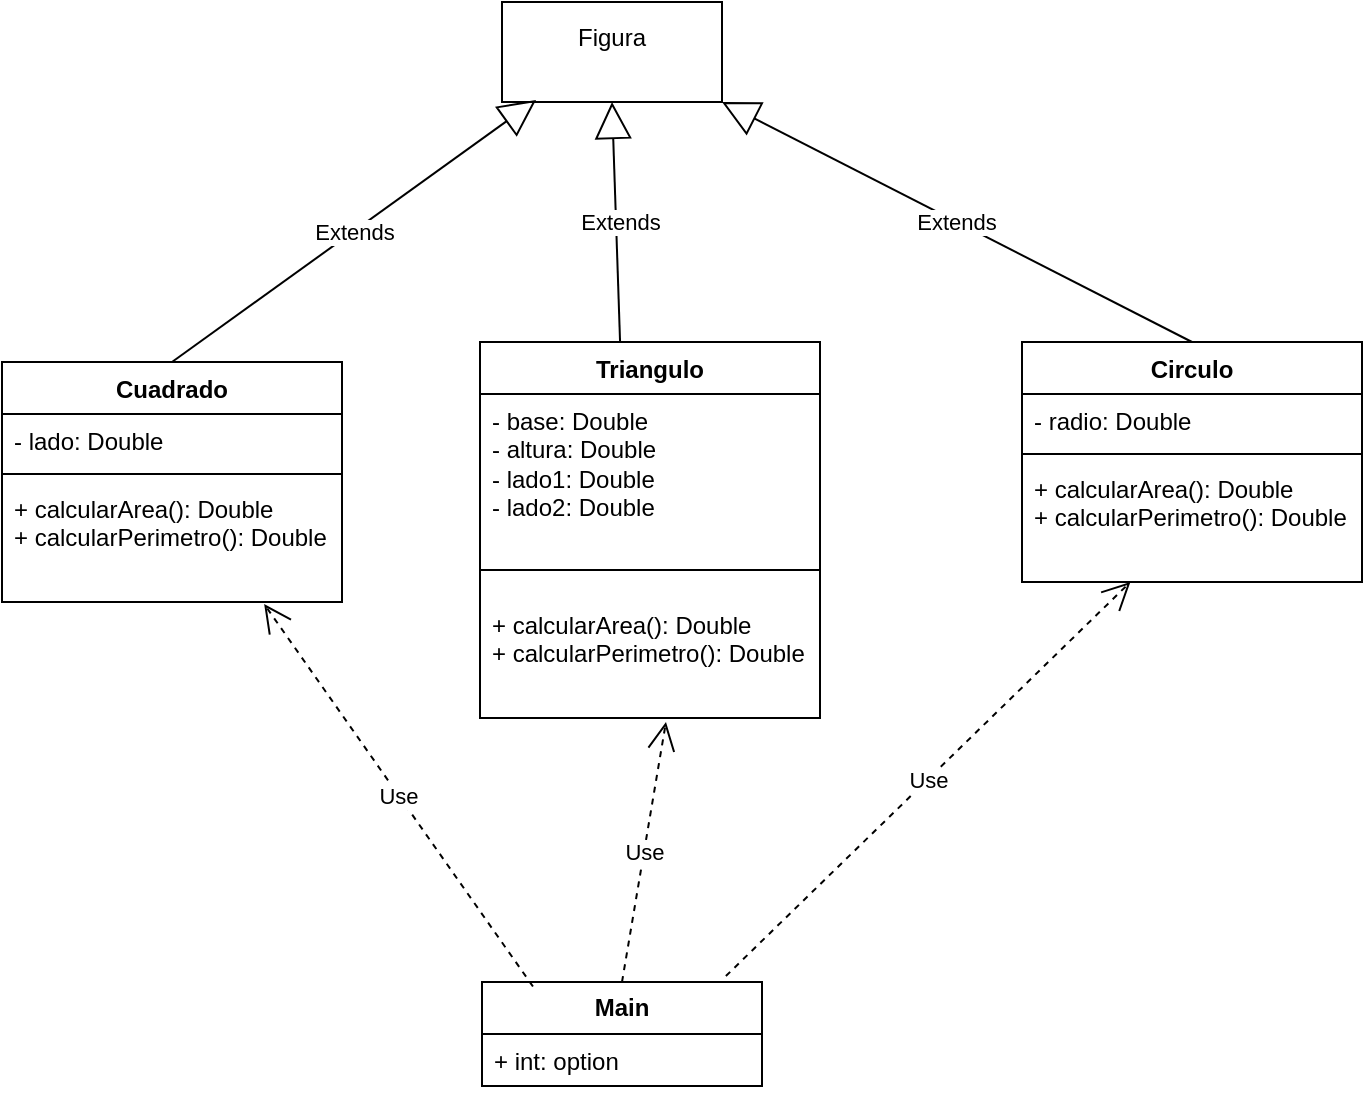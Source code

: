 <mxfile version="24.0.0" type="github">
  <diagram name="Página-1" id="c4E_8iyC3CnI2KJ_ti9L">
    <mxGraphModel dx="786" dy="699" grid="1" gridSize="10" guides="1" tooltips="1" connect="1" arrows="1" fold="1" page="1" pageScale="1" pageWidth="827" pageHeight="1169" math="0" shadow="0">
      <root>
        <mxCell id="0" />
        <mxCell id="1" parent="0" />
        <mxCell id="eA_Vjyv5h-BQfGXNcs9d-1" value="Figura&lt;div&gt;&lt;br&gt;&lt;/div&gt;" style="html=1;whiteSpace=wrap;" vertex="1" parent="1">
          <mxGeometry x="340" y="50" width="110" height="50" as="geometry" />
        </mxCell>
        <mxCell id="eA_Vjyv5h-BQfGXNcs9d-2" value="Cuadrado" style="swimlane;fontStyle=1;align=center;verticalAlign=top;childLayout=stackLayout;horizontal=1;startSize=26;horizontalStack=0;resizeParent=1;resizeParentMax=0;resizeLast=0;collapsible=1;marginBottom=0;whiteSpace=wrap;html=1;" vertex="1" parent="1">
          <mxGeometry x="90" y="230" width="170" height="120" as="geometry" />
        </mxCell>
        <mxCell id="eA_Vjyv5h-BQfGXNcs9d-3" value="- lado: Double" style="text;strokeColor=none;fillColor=none;align=left;verticalAlign=top;spacingLeft=4;spacingRight=4;overflow=hidden;rotatable=0;points=[[0,0.5],[1,0.5]];portConstraint=eastwest;whiteSpace=wrap;html=1;" vertex="1" parent="eA_Vjyv5h-BQfGXNcs9d-2">
          <mxGeometry y="26" width="170" height="26" as="geometry" />
        </mxCell>
        <mxCell id="eA_Vjyv5h-BQfGXNcs9d-4" value="" style="line;strokeWidth=1;fillColor=none;align=left;verticalAlign=middle;spacingTop=-1;spacingLeft=3;spacingRight=3;rotatable=0;labelPosition=right;points=[];portConstraint=eastwest;strokeColor=inherit;" vertex="1" parent="eA_Vjyv5h-BQfGXNcs9d-2">
          <mxGeometry y="52" width="170" height="8" as="geometry" />
        </mxCell>
        <mxCell id="eA_Vjyv5h-BQfGXNcs9d-5" value="+ calcularArea(): Double&lt;div&gt;+ calcularPerimetro(): Double&lt;br&gt;&lt;/div&gt;" style="text;strokeColor=none;fillColor=none;align=left;verticalAlign=top;spacingLeft=4;spacingRight=4;overflow=hidden;rotatable=0;points=[[0,0.5],[1,0.5]];portConstraint=eastwest;whiteSpace=wrap;html=1;" vertex="1" parent="eA_Vjyv5h-BQfGXNcs9d-2">
          <mxGeometry y="60" width="170" height="60" as="geometry" />
        </mxCell>
        <mxCell id="eA_Vjyv5h-BQfGXNcs9d-10" value="Triangulo" style="swimlane;fontStyle=1;align=center;verticalAlign=top;childLayout=stackLayout;horizontal=1;startSize=26;horizontalStack=0;resizeParent=1;resizeParentMax=0;resizeLast=0;collapsible=1;marginBottom=0;whiteSpace=wrap;html=1;" vertex="1" parent="1">
          <mxGeometry x="329" y="220" width="170" height="188" as="geometry" />
        </mxCell>
        <mxCell id="eA_Vjyv5h-BQfGXNcs9d-11" value="- base: Double&lt;div&gt;- altura: Double&lt;br&gt;&lt;/div&gt;&lt;div&gt;- lado1: Double&lt;/div&gt;&lt;div&gt;- lado2: Double&lt;br&gt;&lt;/div&gt;" style="text;strokeColor=none;fillColor=none;align=left;verticalAlign=top;spacingLeft=4;spacingRight=4;overflow=hidden;rotatable=0;points=[[0,0.5],[1,0.5]];portConstraint=eastwest;whiteSpace=wrap;html=1;" vertex="1" parent="eA_Vjyv5h-BQfGXNcs9d-10">
          <mxGeometry y="26" width="170" height="74" as="geometry" />
        </mxCell>
        <mxCell id="eA_Vjyv5h-BQfGXNcs9d-12" value="" style="line;strokeWidth=1;fillColor=none;align=left;verticalAlign=middle;spacingTop=-1;spacingLeft=3;spacingRight=3;rotatable=0;labelPosition=right;points=[];portConstraint=eastwest;strokeColor=inherit;" vertex="1" parent="eA_Vjyv5h-BQfGXNcs9d-10">
          <mxGeometry y="100" width="170" height="28" as="geometry" />
        </mxCell>
        <mxCell id="eA_Vjyv5h-BQfGXNcs9d-13" value="+ calcularArea(): Double&lt;div&gt;+ calcularPerimetro(): Double&lt;br&gt;&lt;/div&gt;" style="text;strokeColor=none;fillColor=none;align=left;verticalAlign=top;spacingLeft=4;spacingRight=4;overflow=hidden;rotatable=0;points=[[0,0.5],[1,0.5]];portConstraint=eastwest;whiteSpace=wrap;html=1;" vertex="1" parent="eA_Vjyv5h-BQfGXNcs9d-10">
          <mxGeometry y="128" width="170" height="60" as="geometry" />
        </mxCell>
        <mxCell id="eA_Vjyv5h-BQfGXNcs9d-15" value="Extends" style="endArrow=block;endSize=16;endFill=0;html=1;rounded=0;exitX=0.5;exitY=0;exitDx=0;exitDy=0;entryX=0.155;entryY=0.98;entryDx=0;entryDy=0;entryPerimeter=0;" edge="1" parent="1" source="eA_Vjyv5h-BQfGXNcs9d-2" target="eA_Vjyv5h-BQfGXNcs9d-1">
          <mxGeometry width="160" relative="1" as="geometry">
            <mxPoint x="210" y="425" as="sourcePoint" />
            <mxPoint x="110" y="585" as="targetPoint" />
          </mxGeometry>
        </mxCell>
        <mxCell id="eA_Vjyv5h-BQfGXNcs9d-16" value="Extends" style="endArrow=block;endSize=16;endFill=0;html=1;rounded=0;exitX=0.412;exitY=0;exitDx=0;exitDy=0;entryX=0.5;entryY=1;entryDx=0;entryDy=0;exitPerimeter=0;" edge="1" parent="1" source="eA_Vjyv5h-BQfGXNcs9d-10" target="eA_Vjyv5h-BQfGXNcs9d-1">
          <mxGeometry x="-0.001" y="-2" width="160" relative="1" as="geometry">
            <mxPoint x="210" y="110.94" as="sourcePoint" />
            <mxPoint x="213.02" y="230.0" as="targetPoint" />
            <mxPoint as="offset" />
          </mxGeometry>
        </mxCell>
        <mxCell id="eA_Vjyv5h-BQfGXNcs9d-17" value="Extends" style="endArrow=block;endSize=16;endFill=0;html=1;rounded=0;exitX=0.5;exitY=0;exitDx=0;exitDy=0;entryX=1;entryY=1;entryDx=0;entryDy=0;" edge="1" parent="1" source="eA_Vjyv5h-BQfGXNcs9d-18" target="eA_Vjyv5h-BQfGXNcs9d-1">
          <mxGeometry width="160" relative="1" as="geometry">
            <mxPoint x="550" y="150" as="sourcePoint" />
            <mxPoint x="710" y="150" as="targetPoint" />
          </mxGeometry>
        </mxCell>
        <mxCell id="eA_Vjyv5h-BQfGXNcs9d-18" value="Circulo" style="swimlane;fontStyle=1;align=center;verticalAlign=top;childLayout=stackLayout;horizontal=1;startSize=26;horizontalStack=0;resizeParent=1;resizeParentMax=0;resizeLast=0;collapsible=1;marginBottom=0;whiteSpace=wrap;html=1;" vertex="1" parent="1">
          <mxGeometry x="600" y="220" width="170" height="120" as="geometry" />
        </mxCell>
        <mxCell id="eA_Vjyv5h-BQfGXNcs9d-19" value="- radio: Double" style="text;strokeColor=none;fillColor=none;align=left;verticalAlign=top;spacingLeft=4;spacingRight=4;overflow=hidden;rotatable=0;points=[[0,0.5],[1,0.5]];portConstraint=eastwest;whiteSpace=wrap;html=1;" vertex="1" parent="eA_Vjyv5h-BQfGXNcs9d-18">
          <mxGeometry y="26" width="170" height="26" as="geometry" />
        </mxCell>
        <mxCell id="eA_Vjyv5h-BQfGXNcs9d-20" value="" style="line;strokeWidth=1;fillColor=none;align=left;verticalAlign=middle;spacingTop=-1;spacingLeft=3;spacingRight=3;rotatable=0;labelPosition=right;points=[];portConstraint=eastwest;strokeColor=inherit;" vertex="1" parent="eA_Vjyv5h-BQfGXNcs9d-18">
          <mxGeometry y="52" width="170" height="8" as="geometry" />
        </mxCell>
        <mxCell id="eA_Vjyv5h-BQfGXNcs9d-21" value="+ calcularArea(): Double&lt;div&gt;+ calcularPerimetro(): Double&lt;br&gt;&lt;/div&gt;" style="text;strokeColor=none;fillColor=none;align=left;verticalAlign=top;spacingLeft=4;spacingRight=4;overflow=hidden;rotatable=0;points=[[0,0.5],[1,0.5]];portConstraint=eastwest;whiteSpace=wrap;html=1;" vertex="1" parent="eA_Vjyv5h-BQfGXNcs9d-18">
          <mxGeometry y="60" width="170" height="60" as="geometry" />
        </mxCell>
        <mxCell id="eA_Vjyv5h-BQfGXNcs9d-22" value="&lt;b&gt;Main&lt;/b&gt;" style="swimlane;fontStyle=0;childLayout=stackLayout;horizontal=1;startSize=26;fillColor=none;horizontalStack=0;resizeParent=1;resizeParentMax=0;resizeLast=0;collapsible=1;marginBottom=0;whiteSpace=wrap;html=1;" vertex="1" parent="1">
          <mxGeometry x="330" y="540" width="140" height="52" as="geometry">
            <mxRectangle x="330" y="540" width="170" height="70" as="alternateBounds" />
          </mxGeometry>
        </mxCell>
        <mxCell id="eA_Vjyv5h-BQfGXNcs9d-23" value="+ int: option" style="text;strokeColor=none;fillColor=none;align=left;verticalAlign=top;spacingLeft=4;spacingRight=4;overflow=hidden;rotatable=0;points=[[0,0.5],[1,0.5]];portConstraint=eastwest;whiteSpace=wrap;html=1;" vertex="1" parent="eA_Vjyv5h-BQfGXNcs9d-22">
          <mxGeometry y="26" width="140" height="26" as="geometry" />
        </mxCell>
        <mxCell id="eA_Vjyv5h-BQfGXNcs9d-26" value="Use" style="endArrow=open;endSize=12;dashed=1;html=1;rounded=0;exitX=0.182;exitY=0.043;exitDx=0;exitDy=0;exitPerimeter=0;entryX=0.771;entryY=1.017;entryDx=0;entryDy=0;entryPerimeter=0;" edge="1" parent="1" source="eA_Vjyv5h-BQfGXNcs9d-22" target="eA_Vjyv5h-BQfGXNcs9d-5">
          <mxGeometry width="160" relative="1" as="geometry">
            <mxPoint x="320" y="360" as="sourcePoint" />
            <mxPoint x="480" y="360" as="targetPoint" />
          </mxGeometry>
        </mxCell>
        <mxCell id="eA_Vjyv5h-BQfGXNcs9d-27" value="Use" style="endArrow=open;endSize=12;dashed=1;html=1;rounded=0;entryX=0.547;entryY=1.033;entryDx=0;entryDy=0;entryPerimeter=0;exitX=0.5;exitY=0;exitDx=0;exitDy=0;" edge="1" parent="1" source="eA_Vjyv5h-BQfGXNcs9d-22" target="eA_Vjyv5h-BQfGXNcs9d-13">
          <mxGeometry width="160" relative="1" as="geometry">
            <mxPoint x="410" y="530" as="sourcePoint" />
            <mxPoint x="397" y="419" as="targetPoint" />
          </mxGeometry>
        </mxCell>
        <mxCell id="eA_Vjyv5h-BQfGXNcs9d-28" value="Use" style="endArrow=open;endSize=12;dashed=1;html=1;rounded=0;exitX=0.871;exitY=-0.057;exitDx=0;exitDy=0;exitPerimeter=0;" edge="1" parent="1" source="eA_Vjyv5h-BQfGXNcs9d-22" target="eA_Vjyv5h-BQfGXNcs9d-21">
          <mxGeometry width="160" relative="1" as="geometry">
            <mxPoint x="474" y="540" as="sourcePoint" />
            <mxPoint x="500" y="406" as="targetPoint" />
          </mxGeometry>
        </mxCell>
      </root>
    </mxGraphModel>
  </diagram>
</mxfile>
